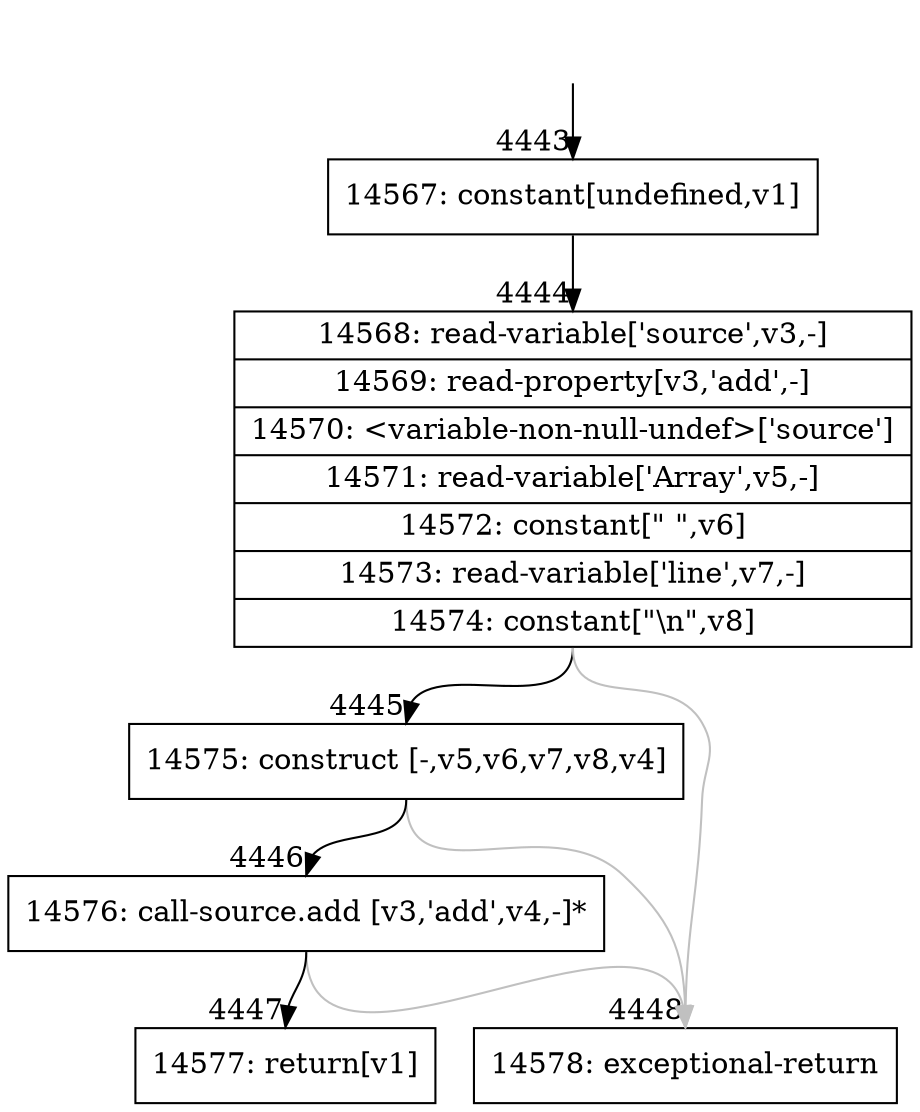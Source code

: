 digraph {
rankdir="TD"
BB_entry194[shape=none,label=""];
BB_entry194 -> BB4443 [tailport=s, headport=n, headlabel="    4443"]
BB4443 [shape=record label="{14567: constant[undefined,v1]}" ] 
BB4443 -> BB4444 [tailport=s, headport=n, headlabel="      4444"]
BB4444 [shape=record label="{14568: read-variable['source',v3,-]|14569: read-property[v3,'add',-]|14570: \<variable-non-null-undef\>['source']|14571: read-variable['Array',v5,-]|14572: constant[\"  \",v6]|14573: read-variable['line',v7,-]|14574: constant[\"\\n\",v8]}" ] 
BB4444 -> BB4445 [tailport=s, headport=n, headlabel="      4445"]
BB4444 -> BB4448 [tailport=s, headport=n, color=gray, headlabel="      4448"]
BB4445 [shape=record label="{14575: construct [-,v5,v6,v7,v8,v4]}" ] 
BB4445 -> BB4446 [tailport=s, headport=n, headlabel="      4446"]
BB4445 -> BB4448 [tailport=s, headport=n, color=gray]
BB4446 [shape=record label="{14576: call-source.add [v3,'add',v4,-]*}" ] 
BB4446 -> BB4447 [tailport=s, headport=n, headlabel="      4447"]
BB4446 -> BB4448 [tailport=s, headport=n, color=gray]
BB4447 [shape=record label="{14577: return[v1]}" ] 
BB4448 [shape=record label="{14578: exceptional-return}" ] 
//#$~ 2523
}
